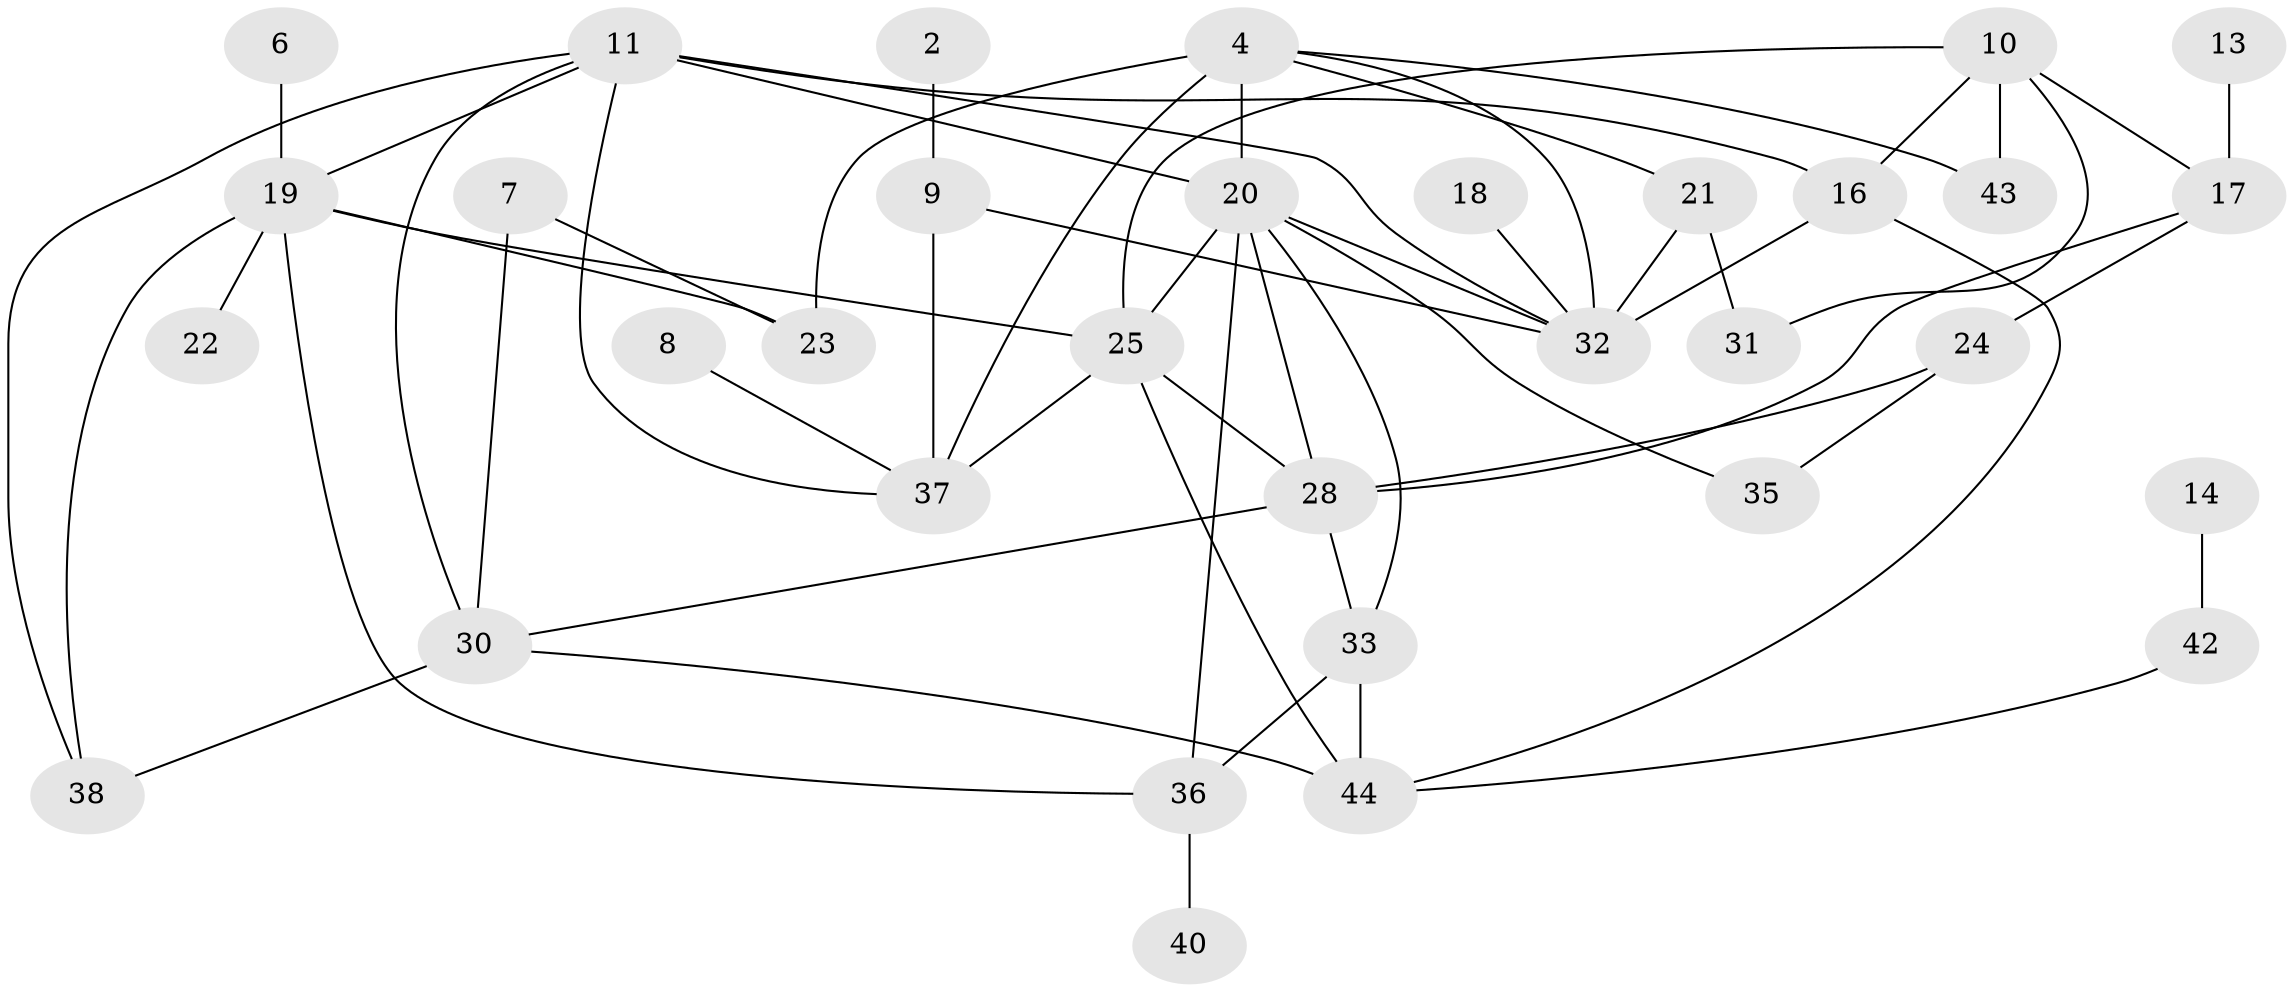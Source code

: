 // original degree distribution, {4: 0.13333333333333333, 3: 0.19047619047619047, 2: 0.24761904761904763, 1: 0.23809523809523808, 0: 0.10476190476190476, 5: 0.06666666666666667, 6: 0.009523809523809525, 8: 0.009523809523809525}
// Generated by graph-tools (version 1.1) at 2025/35/03/04/25 23:35:49]
// undirected, 33 vertices, 58 edges
graph export_dot {
  node [color=gray90,style=filled];
  2;
  4;
  6;
  7;
  8;
  9;
  10;
  11;
  13;
  14;
  16;
  17;
  18;
  19;
  20;
  21;
  22;
  23;
  24;
  25;
  28;
  30;
  31;
  32;
  33;
  35;
  36;
  37;
  38;
  40;
  42;
  43;
  44;
  2 -- 9 [weight=1.0];
  4 -- 20 [weight=1.0];
  4 -- 21 [weight=1.0];
  4 -- 23 [weight=2.0];
  4 -- 32 [weight=1.0];
  4 -- 37 [weight=1.0];
  4 -- 43 [weight=1.0];
  6 -- 19 [weight=1.0];
  7 -- 23 [weight=1.0];
  7 -- 30 [weight=1.0];
  8 -- 37 [weight=1.0];
  9 -- 32 [weight=1.0];
  9 -- 37 [weight=1.0];
  10 -- 16 [weight=1.0];
  10 -- 17 [weight=1.0];
  10 -- 25 [weight=1.0];
  10 -- 31 [weight=1.0];
  10 -- 43 [weight=1.0];
  11 -- 16 [weight=1.0];
  11 -- 19 [weight=1.0];
  11 -- 20 [weight=1.0];
  11 -- 30 [weight=1.0];
  11 -- 32 [weight=1.0];
  11 -- 37 [weight=1.0];
  11 -- 38 [weight=1.0];
  13 -- 17 [weight=1.0];
  14 -- 42 [weight=1.0];
  16 -- 32 [weight=1.0];
  16 -- 44 [weight=1.0];
  17 -- 24 [weight=1.0];
  17 -- 28 [weight=1.0];
  18 -- 32 [weight=1.0];
  19 -- 22 [weight=1.0];
  19 -- 23 [weight=1.0];
  19 -- 25 [weight=1.0];
  19 -- 36 [weight=1.0];
  19 -- 38 [weight=1.0];
  20 -- 25 [weight=1.0];
  20 -- 28 [weight=1.0];
  20 -- 32 [weight=1.0];
  20 -- 33 [weight=1.0];
  20 -- 35 [weight=1.0];
  20 -- 36 [weight=1.0];
  21 -- 31 [weight=1.0];
  21 -- 32 [weight=1.0];
  24 -- 28 [weight=1.0];
  24 -- 35 [weight=1.0];
  25 -- 28 [weight=1.0];
  25 -- 37 [weight=1.0];
  25 -- 44 [weight=1.0];
  28 -- 30 [weight=1.0];
  28 -- 33 [weight=1.0];
  30 -- 38 [weight=1.0];
  30 -- 44 [weight=1.0];
  33 -- 36 [weight=2.0];
  33 -- 44 [weight=1.0];
  36 -- 40 [weight=1.0];
  42 -- 44 [weight=1.0];
}
